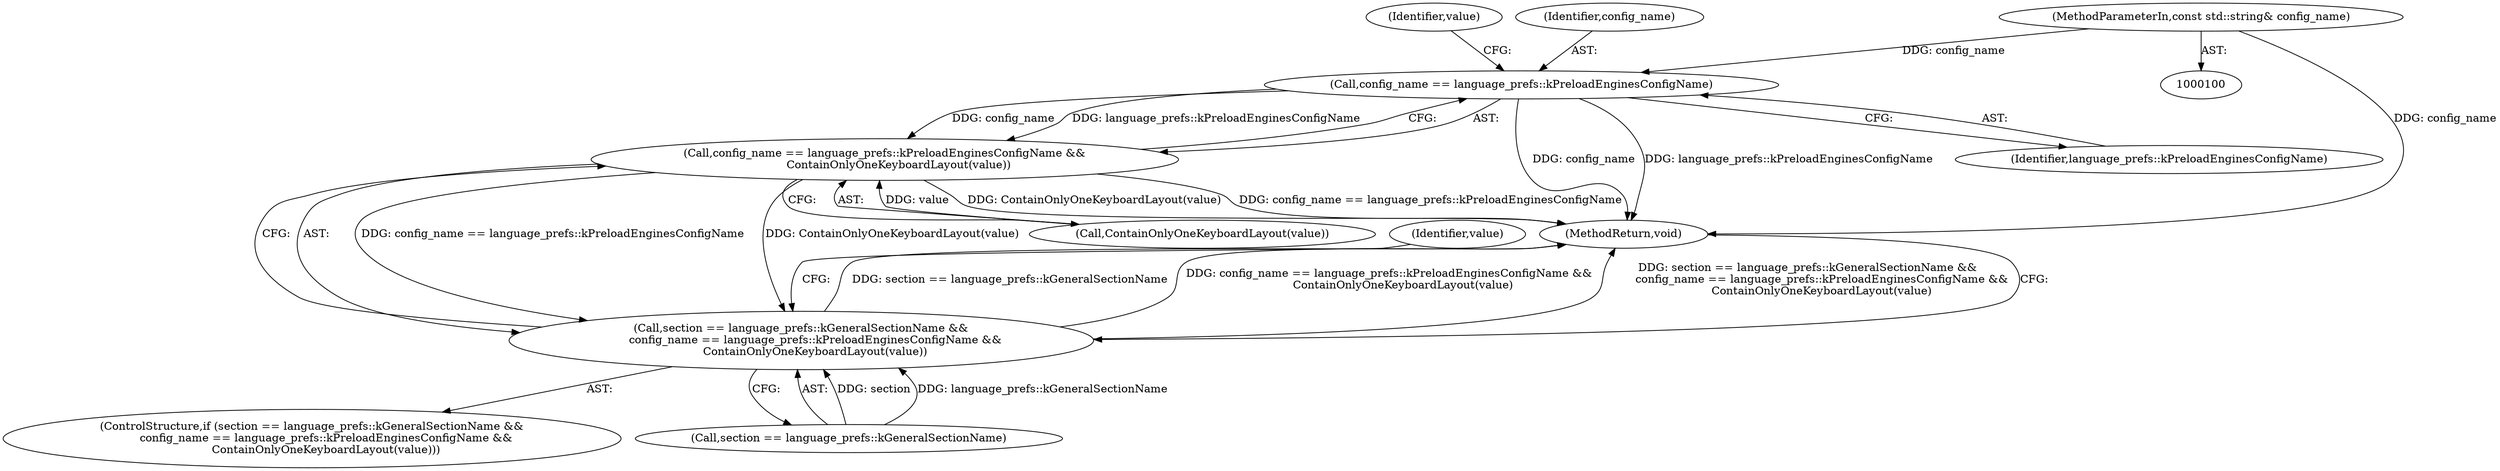 digraph "1_Chrome_dc7b094a338c6c521f918f478e993f0f74bbea0d_22@del" {
"1000102" [label="(MethodParameterIn,const std::string& config_name)"];
"1000111" [label="(Call,config_name == language_prefs::kPreloadEnginesConfigName)"];
"1000110" [label="(Call,config_name == language_prefs::kPreloadEnginesConfigName &&\n        ContainOnlyOneKeyboardLayout(value))"];
"1000106" [label="(Call,section == language_prefs::kGeneralSectionName &&\n        config_name == language_prefs::kPreloadEnginesConfigName &&\n        ContainOnlyOneKeyboardLayout(value))"];
"1000115" [label="(Identifier,value)"];
"1000102" [label="(MethodParameterIn,const std::string& config_name)"];
"1000105" [label="(ControlStructure,if (section == language_prefs::kGeneralSectionName &&\n        config_name == language_prefs::kPreloadEnginesConfigName &&\n        ContainOnlyOneKeyboardLayout(value)))"];
"1000120" [label="(Identifier,value)"];
"1000111" [label="(Call,config_name == language_prefs::kPreloadEnginesConfigName)"];
"1000107" [label="(Call,section == language_prefs::kGeneralSectionName)"];
"1000106" [label="(Call,section == language_prefs::kGeneralSectionName &&\n        config_name == language_prefs::kPreloadEnginesConfigName &&\n        ContainOnlyOneKeyboardLayout(value))"];
"1000114" [label="(Call,ContainOnlyOneKeyboardLayout(value))"];
"1000123" [label="(MethodReturn,void)"];
"1000113" [label="(Identifier,language_prefs::kPreloadEnginesConfigName)"];
"1000110" [label="(Call,config_name == language_prefs::kPreloadEnginesConfigName &&\n        ContainOnlyOneKeyboardLayout(value))"];
"1000112" [label="(Identifier,config_name)"];
"1000102" -> "1000100"  [label="AST: "];
"1000102" -> "1000123"  [label="DDG: config_name"];
"1000102" -> "1000111"  [label="DDG: config_name"];
"1000111" -> "1000110"  [label="AST: "];
"1000111" -> "1000113"  [label="CFG: "];
"1000112" -> "1000111"  [label="AST: "];
"1000113" -> "1000111"  [label="AST: "];
"1000115" -> "1000111"  [label="CFG: "];
"1000110" -> "1000111"  [label="CFG: "];
"1000111" -> "1000123"  [label="DDG: config_name"];
"1000111" -> "1000123"  [label="DDG: language_prefs::kPreloadEnginesConfigName"];
"1000111" -> "1000110"  [label="DDG: config_name"];
"1000111" -> "1000110"  [label="DDG: language_prefs::kPreloadEnginesConfigName"];
"1000110" -> "1000106"  [label="AST: "];
"1000110" -> "1000114"  [label="CFG: "];
"1000114" -> "1000110"  [label="AST: "];
"1000106" -> "1000110"  [label="CFG: "];
"1000110" -> "1000123"  [label="DDG: ContainOnlyOneKeyboardLayout(value)"];
"1000110" -> "1000123"  [label="DDG: config_name == language_prefs::kPreloadEnginesConfigName"];
"1000110" -> "1000106"  [label="DDG: config_name == language_prefs::kPreloadEnginesConfigName"];
"1000110" -> "1000106"  [label="DDG: ContainOnlyOneKeyboardLayout(value)"];
"1000114" -> "1000110"  [label="DDG: value"];
"1000106" -> "1000105"  [label="AST: "];
"1000106" -> "1000107"  [label="CFG: "];
"1000107" -> "1000106"  [label="AST: "];
"1000120" -> "1000106"  [label="CFG: "];
"1000123" -> "1000106"  [label="CFG: "];
"1000106" -> "1000123"  [label="DDG: section == language_prefs::kGeneralSectionName"];
"1000106" -> "1000123"  [label="DDG: config_name == language_prefs::kPreloadEnginesConfigName &&\n        ContainOnlyOneKeyboardLayout(value)"];
"1000106" -> "1000123"  [label="DDG: section == language_prefs::kGeneralSectionName &&\n        config_name == language_prefs::kPreloadEnginesConfigName &&\n        ContainOnlyOneKeyboardLayout(value)"];
"1000107" -> "1000106"  [label="DDG: section"];
"1000107" -> "1000106"  [label="DDG: language_prefs::kGeneralSectionName"];
}
